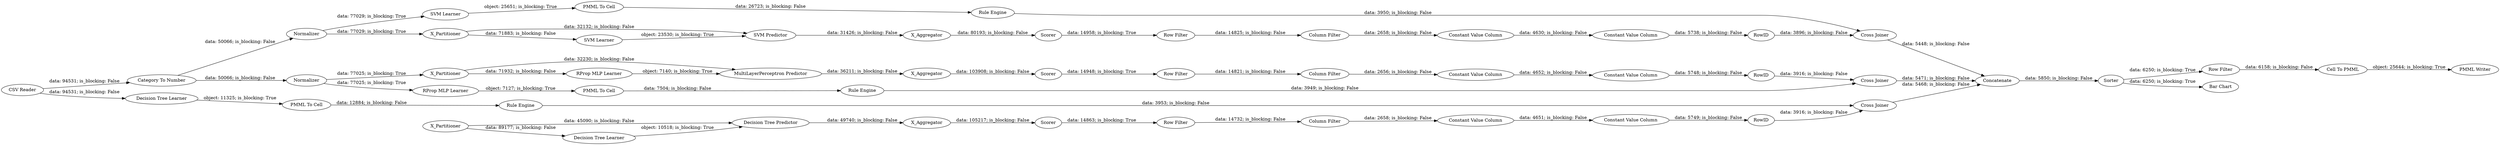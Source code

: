 digraph {
	"-3589090530547936803_32" [label="SVM Predictor"]
	"6458012550097326_294" [label="Column Filter"]
	"4629806832675132608_7" [label=X_Aggregator]
	"4842160258779465558_32" [label="Decision Tree Predictor"]
	"-8452952767483137165_9" [label="Row Filter"]
	"4629806832675132608_38" [label="Cross Joiner"]
	"754760375975415458_28" [label="PMML To Cell"]
	"4629806832675132608_32" [label="MultiLayerPerceptron Predictor"]
	"754760375975415458_34" [label="Rule Engine"]
	"-8452952767483137165_294" [label="Column Filter"]
	"-3589090530547936803_41" [label=Scorer]
	"3357802629266965293_33" [label="SVM Learner"]
	"3418831071459481121_58" [label="Category To Number"]
	"-3589090530547936803_40" [label=Normalizer]
	"-2708977448226928178_34" [label="Rule Engine"]
	"-8452952767483137165_293" [label=RowID]
	"6458012550097326_9" [label="Row Filter"]
	"4629806832675132608_39" [label=Normalizer]
	"3357802629266965293_34" [label="PMML To Cell"]
	"6458012550097326_290" [label="Constant Value Column"]
	"3418831071459481121_52" [label=Sorter]
	"4629806832675132608_31" [label="RProp MLP Learner"]
	"6458012550097326_292" [label="Constant Value Column"]
	"4842160258779465558_7" [label=X_Aggregator]
	"3418831071459481121_53" [label="Row Filter"]
	"4842160258779465558_2" [label=X_Partitioner]
	"-8452952767483137165_290" [label="Constant Value Column"]
	"3418831071459481121_60" [label=Concatenate]
	"3418831071459481121_63" [label="CSV Reader"]
	"4629806832675132608_2" [label=X_Partitioner]
	"3418831071459481121_54" [label="Cell To PMML"]
	"-3910949912204476124_9" [label="Row Filter"]
	"-3910949912204476124_294" [label="Column Filter"]
	"-3589090530547936803_39" [label="Cross Joiner"]
	"4842160258779465558_38" [label="Cross Joiner"]
	"3418831071459481121_61" [label="PMML Writer"]
	"-3910949912204476124_293" [label=RowID]
	"-3910949912204476124_292" [label="Constant Value Column"]
	"-2708977448226928178_35" [label="RProp MLP Learner"]
	"-3589090530547936803_2" [label=X_Partitioner]
	"-8452952767483137165_292" [label="Constant Value Column"]
	"4842160258779465558_39" [label=Scorer]
	"4629806832675132608_40" [label=Scorer]
	"6458012550097326_293" [label=RowID]
	"-3589090530547936803_31" [label="SVM Learner"]
	"-2708977448226928178_22" [label="PMML To Cell"]
	"3418831071459481121_59" [label="Bar Chart"]
	"4842160258779465558_31" [label="Decision Tree Learner"]
	"754760375975415458_33" [label="Decision Tree Learner"]
	"-3910949912204476124_290" [label="Constant Value Column"]
	"3357802629266965293_35" [label="Rule Engine"]
	"-3589090530547936803_7" [label=X_Aggregator]
	"-2708977448226928178_35" -> "-2708977448226928178_22" [label="object: 7127; is_blocking: True"]
	"-3589090530547936803_41" -> "6458012550097326_9" [label="data: 14958; is_blocking: True"]
	"6458012550097326_294" -> "6458012550097326_290" [label="data: 2658; is_blocking: False"]
	"-8452952767483137165_293" -> "4842160258779465558_38" [label="data: 3916; is_blocking: False"]
	"-3589090530547936803_40" -> "3357802629266965293_33" [label="data: 77029; is_blocking: True"]
	"-3589090530547936803_39" -> "3418831071459481121_60" [label="data: 5448; is_blocking: False"]
	"-8452952767483137165_290" -> "-8452952767483137165_292" [label="data: 4651; is_blocking: False"]
	"4629806832675132608_32" -> "4629806832675132608_7" [label="data: 36211; is_blocking: False"]
	"3357802629266965293_33" -> "3357802629266965293_34" [label="object: 25651; is_blocking: True"]
	"-3910949912204476124_292" -> "-3910949912204476124_293" [label="data: 5748; is_blocking: False"]
	"-8452952767483137165_294" -> "-8452952767483137165_290" [label="data: 2658; is_blocking: False"]
	"-3910949912204476124_290" -> "-3910949912204476124_292" [label="data: 4652; is_blocking: False"]
	"6458012550097326_9" -> "6458012550097326_294" [label="data: 14825; is_blocking: False"]
	"4842160258779465558_38" -> "3418831071459481121_60" [label="data: 5468; is_blocking: False"]
	"3418831071459481121_60" -> "3418831071459481121_52" [label="data: 5850; is_blocking: False"]
	"-3589090530547936803_31" -> "-3589090530547936803_32" [label="object: 23530; is_blocking: True"]
	"3418831071459481121_52" -> "3418831071459481121_59" [label="data: 6250; is_blocking: True"]
	"4629806832675132608_39" -> "4629806832675132608_2" [label="data: 77025; is_blocking: True"]
	"4629806832675132608_2" -> "4629806832675132608_31" [label="data: 71932; is_blocking: False"]
	"-2708977448226928178_22" -> "-2708977448226928178_34" [label="data: 7504; is_blocking: False"]
	"6458012550097326_290" -> "6458012550097326_292" [label="data: 4630; is_blocking: False"]
	"-3910949912204476124_293" -> "4629806832675132608_38" [label="data: 3916; is_blocking: False"]
	"4629806832675132608_31" -> "4629806832675132608_32" [label="object: 7140; is_blocking: True"]
	"3418831071459481121_54" -> "3418831071459481121_61" [label="object: 25644; is_blocking: True"]
	"4629806832675132608_40" -> "-3910949912204476124_9" [label="data: 14948; is_blocking: True"]
	"754760375975415458_28" -> "754760375975415458_34" [label="data: 12884; is_blocking: False"]
	"-3589090530547936803_2" -> "-3589090530547936803_32" [label="data: 32132; is_blocking: False"]
	"4842160258779465558_31" -> "4842160258779465558_32" [label="object: 10518; is_blocking: True"]
	"4842160258779465558_7" -> "4842160258779465558_39" [label="data: 105217; is_blocking: False"]
	"-2708977448226928178_34" -> "4629806832675132608_38" [label="data: 3949; is_blocking: False"]
	"6458012550097326_292" -> "6458012550097326_293" [label="data: 5738; is_blocking: False"]
	"-3589090530547936803_40" -> "-3589090530547936803_2" [label="data: 77029; is_blocking: True"]
	"3418831071459481121_63" -> "754760375975415458_33" [label="data: 94531; is_blocking: False"]
	"4842160258779465558_2" -> "4842160258779465558_32" [label="data: 45090; is_blocking: False"]
	"754760375975415458_33" -> "754760375975415458_28" [label="object: 11325; is_blocking: True"]
	"-3589090530547936803_32" -> "-3589090530547936803_7" [label="data: 31426; is_blocking: False"]
	"4629806832675132608_38" -> "3418831071459481121_60" [label="data: 5471; is_blocking: False"]
	"3418831071459481121_53" -> "3418831071459481121_54" [label="data: 6158; is_blocking: False"]
	"3357802629266965293_34" -> "3357802629266965293_35" [label="data: 26723; is_blocking: False"]
	"754760375975415458_34" -> "4842160258779465558_38" [label="data: 3953; is_blocking: False"]
	"-3910949912204476124_294" -> "-3910949912204476124_290" [label="data: 2656; is_blocking: False"]
	"3357802629266965293_35" -> "-3589090530547936803_39" [label="data: 3950; is_blocking: False"]
	"-3589090530547936803_2" -> "-3589090530547936803_31" [label="data: 71883; is_blocking: False"]
	"-3589090530547936803_7" -> "-3589090530547936803_41" [label="data: 80193; is_blocking: False"]
	"4629806832675132608_39" -> "-2708977448226928178_35" [label="data: 77025; is_blocking: True"]
	"-3910949912204476124_9" -> "-3910949912204476124_294" [label="data: 14821; is_blocking: False"]
	"-8452952767483137165_9" -> "-8452952767483137165_294" [label="data: 14732; is_blocking: False"]
	"3418831071459481121_63" -> "3418831071459481121_58" [label="data: 94531; is_blocking: False"]
	"6458012550097326_293" -> "-3589090530547936803_39" [label="data: 3896; is_blocking: False"]
	"-8452952767483137165_292" -> "-8452952767483137165_293" [label="data: 5749; is_blocking: False"]
	"4842160258779465558_2" -> "4842160258779465558_31" [label="data: 89177; is_blocking: False"]
	"4629806832675132608_7" -> "4629806832675132608_40" [label="data: 103908; is_blocking: False"]
	"4842160258779465558_39" -> "-8452952767483137165_9" [label="data: 14863; is_blocking: True"]
	"3418831071459481121_58" -> "4629806832675132608_39" [label="data: 50066; is_blocking: False"]
	"4629806832675132608_2" -> "4629806832675132608_32" [label="data: 32230; is_blocking: False"]
	"4842160258779465558_32" -> "4842160258779465558_7" [label="data: 49740; is_blocking: False"]
	"3418831071459481121_58" -> "-3589090530547936803_40" [label="data: 50066; is_blocking: False"]
	"3418831071459481121_52" -> "3418831071459481121_53" [label="data: 6250; is_blocking: True"]
	rankdir=LR
}
